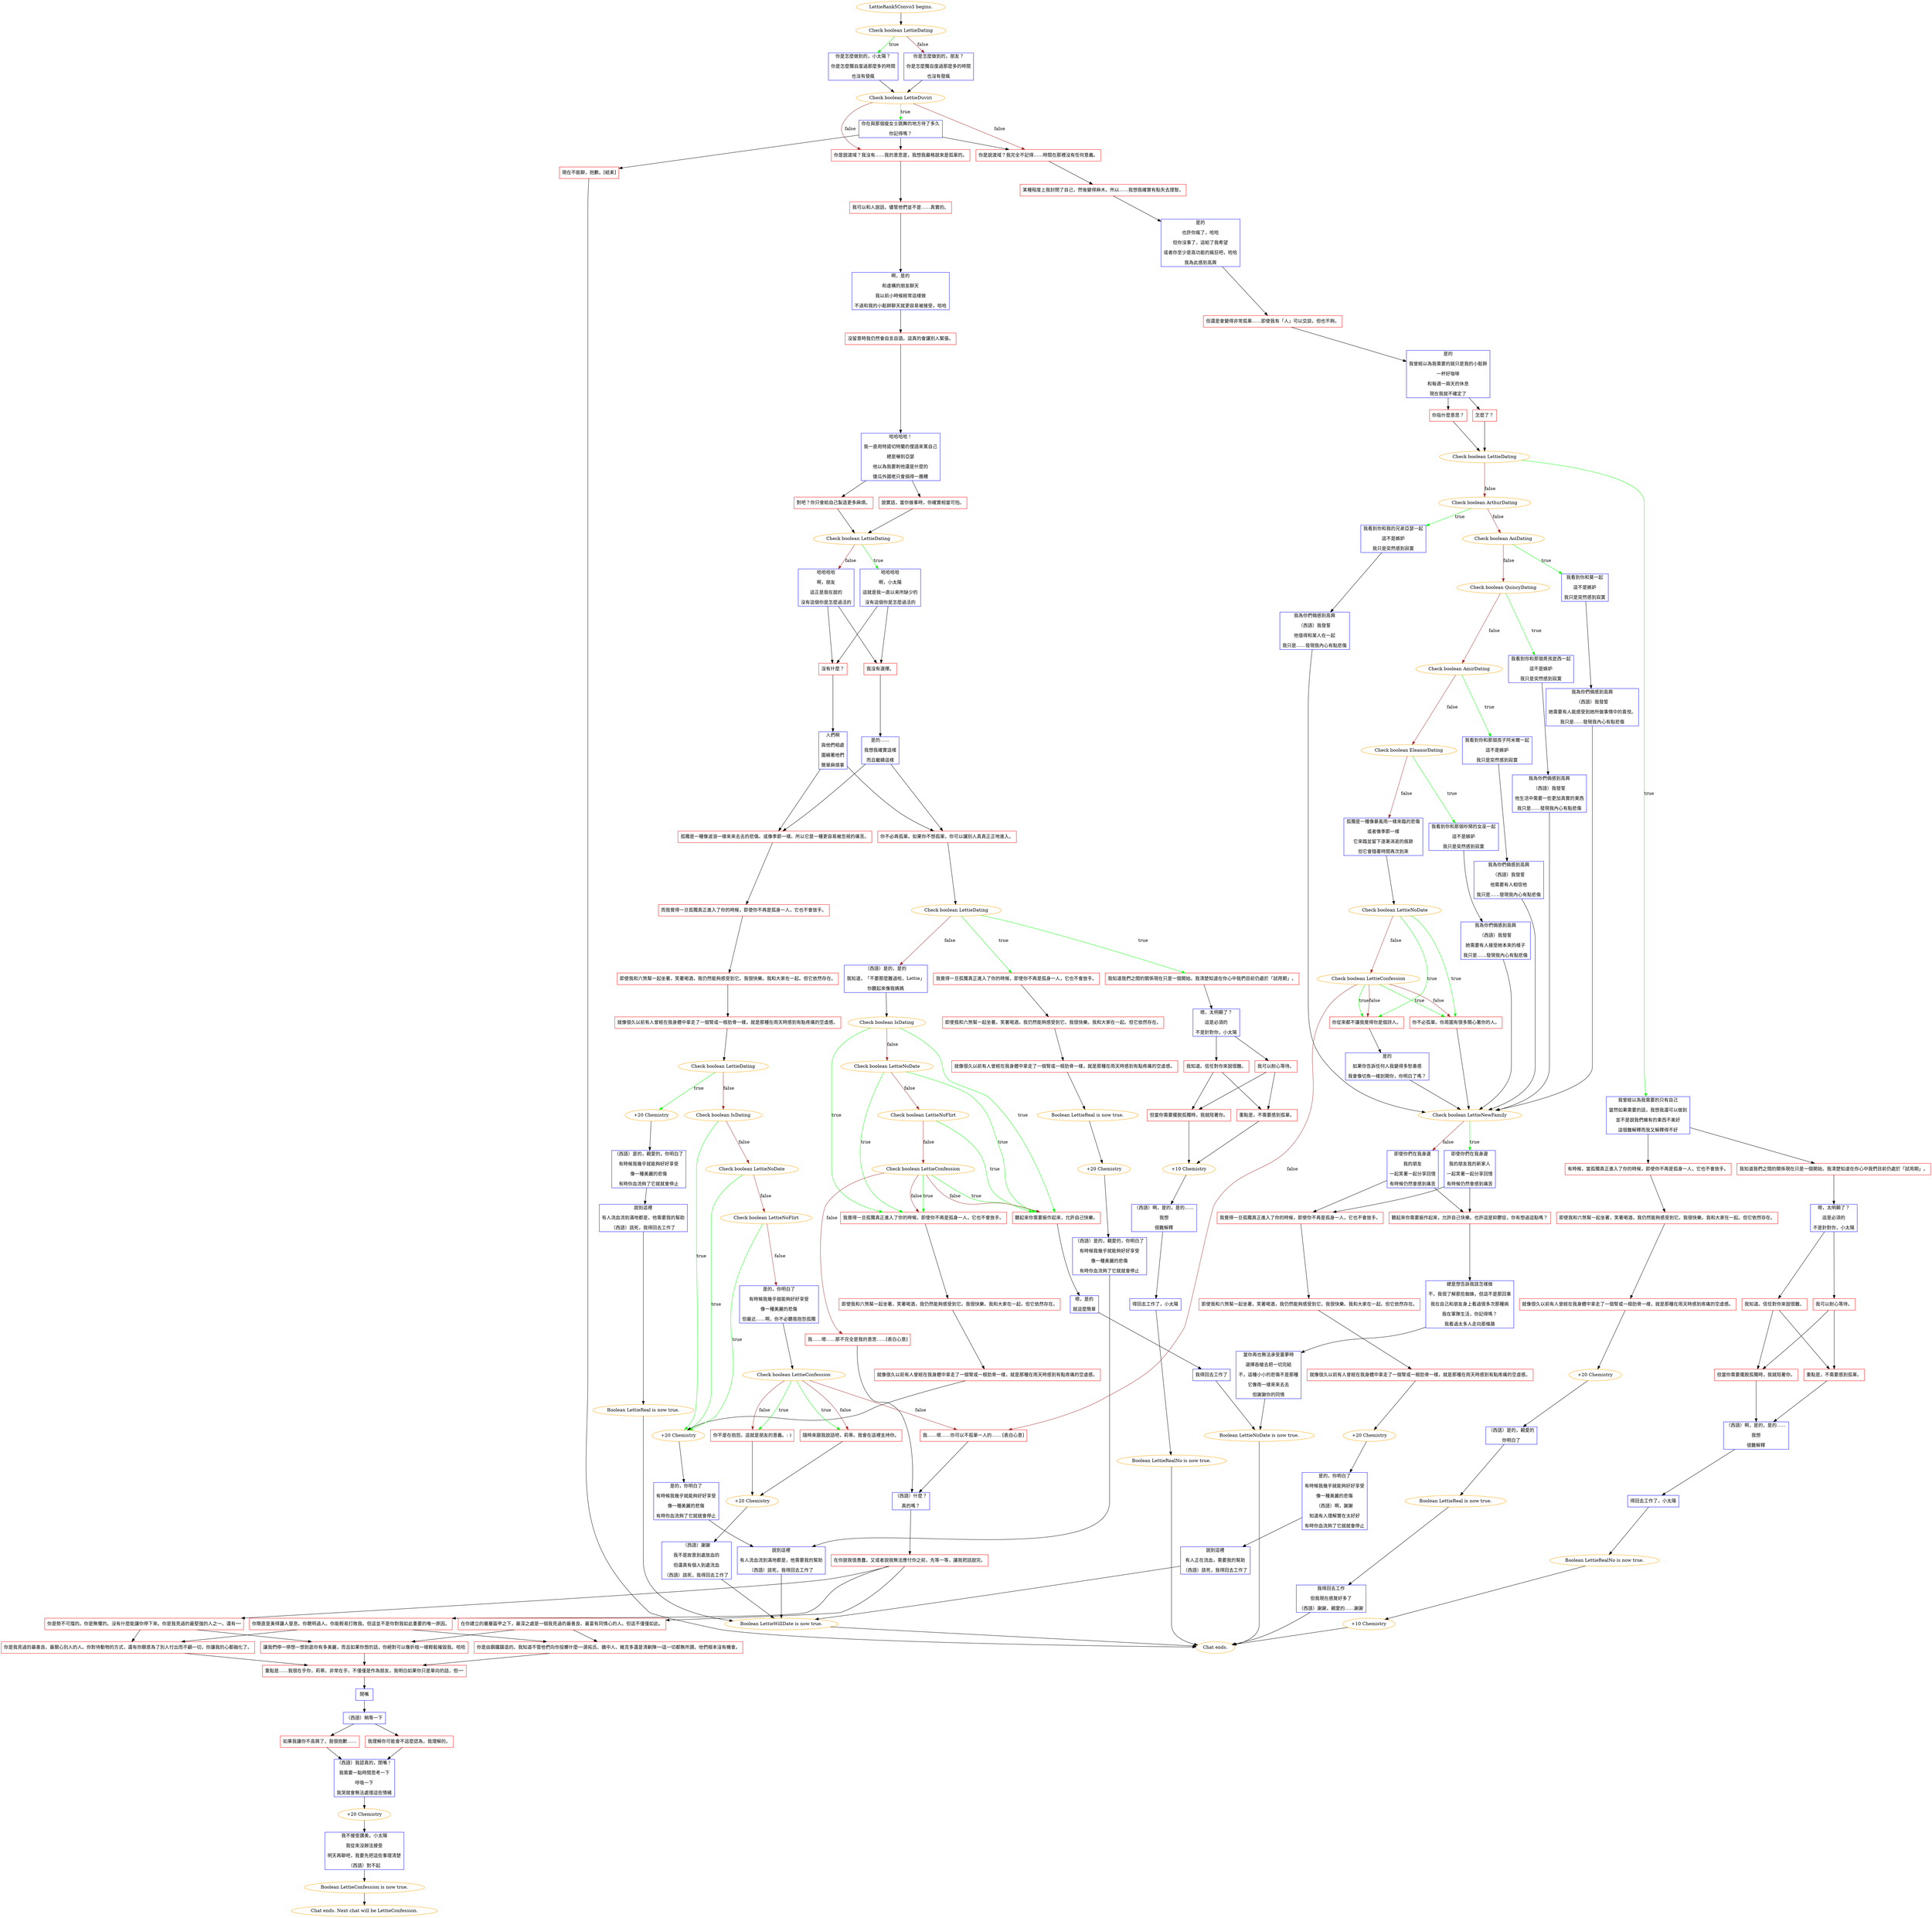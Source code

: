 digraph {
	"LettieRank5Convo3 begins." [color=orange];
		"LettieRank5Convo3 begins." -> j3431786115;
	j3431786115 [label="Check boolean LettieDating",color=orange];
		j3431786115 -> j1322655902 [label=true,color=green];
		j3431786115 -> j1572495465 [label=false,color=brown];
	j1322655902 [label="你是怎麼做到的，小太陽？
你是怎麼獨自度過那麼多的時間
也沒有發瘋",shape=box,color=blue];
		j1322655902 -> j1513894469;
	j1572495465 [label="你是怎麼做到的，朋友？
你是怎麼獨自度過那麼多的時間
也沒有發瘋",shape=box,color=blue];
		j1572495465 -> j1513894469;
	j1513894469 [label="Check boolean LettieDuviri",color=orange];
		j1513894469 -> j3747003648 [label=true,color=green];
		j1513894469 -> j1957408899 [label=false,color=brown];
		j1513894469 -> j1128147963 [label=false,color=brown];
	j3747003648 [label="你在與那個瘦女士跳舞的地方待了多久
你記得嗎？",shape=box,color=blue];
		j3747003648 -> j1957408899;
		j3747003648 -> j1128147963;
		j3747003648 -> j2011839989;
	j1957408899 [label="你是說渡域？我完全不記得……時間在那裡沒有任何意義。",shape=box,color=red];
		j1957408899 -> j3455824275;
	j1128147963 [label="你是說渡域？我沒有……我的意思是，我想我嚴格說來是孤單的。",shape=box,color=red];
		j1128147963 -> j243588501;
	j2011839989 [label="現在不能聊，抱歉。[結束]",shape=box,color=red];
		j2011839989 -> "Chat ends.";
	j3455824275 [label="某種程度上我封閉了自己，然後變得麻木。所以……我想我確實有點失去理智。",shape=box,color=red];
		j3455824275 -> j2809279846;
	j243588501 [label="我可以和人說話，儘管他們並不是……真實的。",shape=box,color=red];
		j243588501 -> j37165258;
	"Chat ends." [color=orange];
	j2809279846 [label="是的
也許你瘋了，哈哈
但你沒事了，這給了我希望
或者你至少是高功能的瘋狂吧，哈哈
我為此感到高興",shape=box,color=blue];
		j2809279846 -> j299223814;
	j37165258 [label="啊，是的
和虛構的朋友聊天
我以前小時候經常這樣做
不過和我的小鬆餅聊天就更容易被接受，哈哈",shape=box,color=blue];
		j37165258 -> j137600308;
	j299223814 [label="但還是會變得非常孤單……即使我有「人」可以交談，但也不夠。",shape=box,color=red];
		j299223814 -> j3524392611;
	j137600308 [label="沒留意時我仍然會自言自語。這真的會讓別人緊張。",shape=box,color=red];
		j137600308 -> j2814284630;
	j3524392611 [label="是的
我曾經以為我需要的就只是我的小鬆餅
一杯好咖啡
和每週一兩天的休息
現在我就不確定了",shape=box,color=blue];
		j3524392611 -> j644376942;
		j3524392611 -> j3634232197;
	j2814284630 [label="哈哈哈哈！
我一直用特諾切特蘭的俚語來罵自己
總是嚇到亞瑟
他以為我要刺他還是什麼的
傻瓜外國佬只會搞得一團糟",shape=box,color=blue];
		j2814284630 -> j1804886039;
		j2814284630 -> j4280960776;
	j644376942 [label="你指什麼意思？",shape=box,color=red];
		j644376942 -> j3706178351;
	j3634232197 [label="怎麼了？",shape=box,color=red];
		j3634232197 -> j3706178351;
	j1804886039 [label="說實話，當你做事時，你確實相當可怕。",shape=box,color=red];
		j1804886039 -> j2781908573;
	j4280960776 [label="對吧？你只會給自己製造更多麻煩。",shape=box,color=red];
		j4280960776 -> j2781908573;
	j3706178351 [label="Check boolean LettieDating",color=orange];
		j3706178351 -> j312335568 [label=true,color=green];
		j3706178351 -> j2058576540 [label=false,color=brown];
	j2781908573 [label="Check boolean LettieDating",color=orange];
		j2781908573 -> j1508209681 [label=true,color=green];
		j2781908573 -> j4149795450 [label=false,color=brown];
	j312335568 [label="我曾經以為我需要的只有自己
當然如果需要的話，我想我還可以做到
並不是說我們擁有的東西不美好
這很難解釋而我又解釋得不好",shape=box,color=blue];
		j312335568 -> j1973404462;
		j312335568 -> j3146504501;
	j2058576540 [label="Check boolean ArthurDating",color=orange];
		j2058576540 -> j1051934779 [label=true,color=green];
		j2058576540 -> j737259859 [label=false,color=brown];
	j1508209681 [label="哈哈哈哈
啊，小太陽
這就是我一直以來所缺少的
沒有這個你是怎麼過活的",shape=box,color=blue];
		j1508209681 -> j3795483834;
		j1508209681 -> j305643983;
	j4149795450 [label="哈哈哈哈
啊，朋友
這正是我在說的
沒有這個你是怎麼過活的",shape=box,color=blue];
		j4149795450 -> j3795483834;
		j4149795450 -> j305643983;
	j1973404462 [label="我知道我們之間的關係現在只是一個開始。我清楚知道在你心中我們目前仍處於「試用期」。",shape=box,color=red];
		j1973404462 -> j3845042734;
	j3146504501 [label="有時候，當孤獨真正進入了你的時候，即使你不再是孤身一人，它也不會放手。",shape=box,color=red];
		j3146504501 -> j358649874;
	j1051934779 [label="我看到你和我的兄弟亞瑟一起
這不是嫉妒
我只是突然感到寂寞",shape=box,color=blue];
		j1051934779 -> j1318420192;
	j737259859 [label="Check boolean AoiDating",color=orange];
		j737259859 -> j2672892906 [label=true,color=green];
		j737259859 -> j3783233695 [label=false,color=brown];
	j3795483834 [label="沒有什麼？",shape=box,color=red];
		j3795483834 -> j1783946566;
	j305643983 [label="我沒有選擇。",shape=box,color=red];
		j305643983 -> j563553678;
	j3845042734 [label="嗯，太明顯了？
這是必須的
不是針對你，小太陽",shape=box,color=blue];
		j3845042734 -> j2373221826;
		j3845042734 -> j541614613;
	j358649874 [label="即使我和六煞幫一起坐著，笑著喝酒，我仍然能夠感受到它。我很快樂。我和大家在一起。但它依然存在。",shape=box,color=red];
		j358649874 -> j3364220425;
	j1318420192 [label="我為你們倆感到高興
（西語）我發誓
他值得和某人在一起
我只是……發現我內心有點悲傷",shape=box,color=blue];
		j1318420192 -> j3973502553;
	j2672892906 [label="我看到你和葵一起
這不是嫉妒
我只是突然感到寂寞",shape=box,color=blue];
		j2672892906 -> j896209364;
	j3783233695 [label="Check boolean QuincyDating",color=orange];
		j3783233695 -> j1512926552 [label=true,color=green];
		j3783233695 -> j4017564867 [label=false,color=brown];
	j1783946566 [label="人們啊
與他們相處
圍繞著他們
簡單麻煩事",shape=box,color=blue];
		j1783946566 -> j2357561016;
		j1783946566 -> j1232523705;
	j563553678 [label="是的……
我想我確實這樣
而且繼續這樣",shape=box,color=blue];
		j563553678 -> j2357561016;
		j563553678 -> j1232523705;
	j2373221826 [label="我知道。信任對你來說很難。",shape=box,color=red];
		j2373221826 -> j3275678615;
		j2373221826 -> j2538769507;
	j541614613 [label="我可以耐心等待。",shape=box,color=red];
		j541614613 -> j3275678615;
		j541614613 -> j2538769507;
	j3364220425 [label="就像很久以前有人曾經在我身體中拿走了一個腎或一根肋骨一樣，就是那種在雨天時感到疼痛的空虛感。",shape=box,color=red];
		j3364220425 -> j1239665566;
	j3973502553 [label="Check boolean LettieNewFamily",color=orange];
		j3973502553 -> j2945936706 [label=true,color=green];
		j3973502553 -> j2775312925 [label=false,color=brown];
	j896209364 [label="我為你們倆感到高興
（西語）我發誓
她需要有人能感受到她所做事情中的喜悅。
我只是……發現我內心有點悲傷",shape=box,color=blue];
		j896209364 -> j3973502553;
	j1512926552 [label="我看到你和那個男孩崑西一起
這不是嫉妒
我只是突然感到寂寞",shape=box,color=blue];
		j1512926552 -> j2906367802;
	j4017564867 [label="Check boolean AmirDating",color=orange];
		j4017564867 -> j4248258716 [label=true,color=green];
		j4017564867 -> j3605870994 [label=false,color=brown];
	j2357561016 [label="孤獨是一種像波浪一樣來來去去的悲傷。或像季節一樣。所以它是一種更容易被忽視的痛苦。",shape=box,color=red];
		j2357561016 -> j3624757932;
	j1232523705 [label="你不必再孤單。如果你不想孤單，你可以讓別人真真正正地進入。",shape=box,color=red];
		j1232523705 -> j2887806631;
	j3275678615 [label="但當你需要擺脫孤獨時，我就陪著你。",shape=box,color=red];
		j3275678615 -> j2208538097;
	j2538769507 [label="重點是，不需要感到孤單。",shape=box,color=red];
		j2538769507 -> j2208538097;
	j1239665566 [label="+20 Chemistry",color=orange];
		j1239665566 -> j84932200;
	j2945936706 [label="即使你們在我身邊
我的朋友我的新家人
一起笑著一起分享回憶
有時候仍然會感到痛苦",shape=box,color=blue];
		j2945936706 -> j2011806131;
		j2945936706 -> j4204949087;
	j2775312925 [label="即使你們在我身邊
我的朋友
一起笑著一起分享回憶
有時候仍然會感到痛苦",shape=box,color=blue];
		j2775312925 -> j2011806131;
		j2775312925 -> j4204949087;
	j2906367802 [label="我為你們倆感到高興
（西語）我發誓
他生活中需要一些更加真實的東西
我只是……發現我內心有點悲傷",shape=box,color=blue];
		j2906367802 -> j3973502553;
	j4248258716 [label="我看到你和那個孩子阿米爾一起
這不是嫉妒
我只是突然感到寂寞",shape=box,color=blue];
		j4248258716 -> j256471408;
	j3605870994 [label="Check boolean EleanorDating",color=orange];
		j3605870994 -> j262262078 [label=true,color=green];
		j3605870994 -> j3221153420 [label=false,color=brown];
	j3624757932 [label="而我覺得一旦孤獨真正進入了你的時候，即使你不再是孤身一人，它也不會放手。",shape=box,color=red];
		j3624757932 -> j2516891673;
	j2887806631 [label="Check boolean LettieDating",color=orange];
		j2887806631 -> j3815486481 [label=true,color=green];
		j2887806631 -> j3106500757 [label=true,color=green];
		j2887806631 -> j1211301418 [label=false,color=brown];
	j2208538097 [label="（西語）啊，是的，是的……
我想
很難解釋",shape=box,color=blue];
		j2208538097 -> j1269315723;
	j84932200 [label="（西語）是的，親愛的
你明白了",shape=box,color=blue];
		j84932200 -> j1265688888;
	j2011806131 [label="我覺得一旦孤獨真正進入了你的時候，即使你不再是孤身一人，它也不會放手。",shape=box,color=red];
		j2011806131 -> j855313644;
	j4204949087 [label="聽起來你需要振作起來，允許自己快樂。也許這是抑鬱症，你有想過這點嗎？",shape=box,color=red];
		j4204949087 -> j548855355;
	j256471408 [label="我為你們倆感到高興
（西語）我發誓
他需要有人相信他
我只是……發現我內心有點悲傷",shape=box,color=blue];
		j256471408 -> j3973502553;
	j262262078 [label="我看到你和那個吵鬧的女巫一起
這不是嫉妒
我只是突然感到寂寞",shape=box,color=blue];
		j262262078 -> j792462676;
	j3221153420 [label="孤獨是一種像暴風雨一樣來臨的悲傷
或者像季節一樣
它來臨並留下逐漸消逝的痕跡
但它會隨著時間再次到來",shape=box,color=blue];
		j3221153420 -> j2778667326;
	j2516891673 [label="即使我和六煞幫一起坐著，笑著喝酒，我仍然能夠感受到它。我很快樂。我和大家在一起。但它依然存在。",shape=box,color=red];
		j2516891673 -> j641347160;
	j3815486481 [label="我知道我們之間的關係現在只是一個開始。我清楚知道在你心中我們目前仍處於「試用期」。",shape=box,color=red];
		j3815486481 -> j629022492;
	j3106500757 [label="我覺得一旦孤獨真正進入了你的時候，即使你不再是孤身一人，它也不會放手。",shape=box,color=red];
		j3106500757 -> j2863924489;
	j1211301418 [label="（西語）是的，是的
我知道，「不要那麼難過啦，Lettie」
你聽起來像我媽媽",shape=box,color=blue];
		j1211301418 -> j2867204249;
	j1269315723 [label="得回去工作了，小太陽",shape=box,color=blue];
		j1269315723 -> j1620244087;
	j1265688888 [label="Boolean LettieReal is now true.",color=orange];
		j1265688888 -> j329847993;
	j855313644 [label="即使我和六煞幫一起坐著，笑著喝酒，我仍然能夠感受到它。我很快樂。我和大家在一起。但它依然存在。",shape=box,color=red];
		j855313644 -> j648814350;
	j548855355 [label="總是想告訴我該怎樣做
不，我很了解那些蜘蛛，但這不是那回事
我在自己和朋友身上看過很多次那種病
我在軍隊生活，你記得嗎？
我看過太多人走向那條路",shape=box,color=blue];
		j548855355 -> j3309494986;
	j792462676 [label="我為你們倆感到高興
（西語）我發誓
她需要有人接受她本來的樣子
我只是……發現我內心有點悲傷",shape=box,color=blue];
		j792462676 -> j3973502553;
	j2778667326 [label="Check boolean LettieNoDate",color=orange];
		j2778667326 -> j3124161796 [label=true,color=green];
		j2778667326 -> j3512347445 [label=true,color=green];
		j2778667326 -> j2278430672 [label=false,color=brown];
	j641347160 [label="就像很久以前有人曾經在我身體中拿走了一個腎或一根肋骨一樣，就是那種在雨天時感到有點疼痛的空虛感。",shape=box,color=red];
		j641347160 -> j3752408098;
	j629022492 [label="嗯，太明顯了？
這是必須的
不是針對你，小太陽",shape=box,color=blue];
		j629022492 -> j3672623378;
		j629022492 -> j1148935736;
	j2863924489 [label="即使我和六煞幫一起坐著，笑著喝酒，我仍然能夠感受到它。我很快樂。我和大家在一起。但它依然存在。",shape=box,color=red];
		j2863924489 -> j4116727361;
	j2867204249 [label="Check boolean IsDating",color=orange];
		j2867204249 -> j1165056290 [label=true,color=green];
		j2867204249 -> j1120286211 [label=true,color=green];
		j2867204249 -> j2718353565 [label=false,color=brown];
	j1620244087 [label="Boolean LettieRealNo is now true.",color=orange];
		j1620244087 -> j1933300832;
	j329847993 [label="我得回去工作
但我現在感覺好多了
（西語）謝謝，親愛的……謝謝",shape=box,color=blue];
		j329847993 -> "Chat ends.";
	j648814350 [label="就像很久以前有人曾經在我身體中拿走了一個腎或一根肋骨一樣，就是那種在雨天時感到有點疼痛的空虛感。",shape=box,color=red];
		j648814350 -> j3167366413;
	j3309494986 [label="當你再也無法承受噩夢時
選擇吞槍去把一切完結
不，這種小小的悲傷不是那種
它像雨一樣來來去去
但謝謝你的同情",shape=box,color=blue];
		j3309494986 -> j2703113057;
	j3124161796 [label="你不必孤單。你周圍有很多關心著你的人。",shape=box,color=red];
		j3124161796 -> j3973502553;
	j3512347445 [label="你從來都不讓我覺得你是個詩人。",shape=box,color=red];
		j3512347445 -> j147077379;
	j2278430672 [label="Check boolean LettieConfession",color=orange];
		j2278430672 -> j3124161796 [label=true,color=green];
		j2278430672 -> j3512347445 [label=true,color=green];
		j2278430672 -> j3124161796 [label=false,color=brown];
		j2278430672 -> j3512347445 [label=false,color=brown];
		j2278430672 -> j2531215498 [label=false,color=brown];
	j3752408098 [label="Check boolean LettieDating",color=orange];
		j3752408098 -> j736185565 [label=true,color=green];
		j3752408098 -> j2246228205 [label=false,color=brown];
	j3672623378 [label="我知道。信任對你來說很難。",shape=box,color=red];
		j3672623378 -> j163165626;
		j3672623378 -> j2987513543;
	j1148935736 [label="我可以耐心等待。",shape=box,color=red];
		j1148935736 -> j163165626;
		j1148935736 -> j2987513543;
	j4116727361 [label="就像很久以前有人曾經在我身體中拿走了一個腎或一根肋骨一樣，就是那種在雨天時感到有點疼痛的空虛感。",shape=box,color=red];
		j4116727361 -> j2695740856;
	j1165056290 [label="聽起來你需要振作起來，允許自己快樂。",shape=box,color=red];
		j1165056290 -> j3997012166;
	j1120286211 [label="我覺得一旦孤獨真正進入了你的時候，即使你不再是孤身一人，它也不會放手。",shape=box,color=red];
		j1120286211 -> j3637884377;
	j2718353565 [label="Check boolean LettieNoDate",color=orange];
		j2718353565 -> j1165056290 [label=true,color=green];
		j2718353565 -> j1120286211 [label=true,color=green];
		j2718353565 -> j3116160337 [label=false,color=brown];
	j1933300832 [label="+10 Chemistry",color=orange];
		j1933300832 -> "Chat ends.";
	j3167366413 [label="+20 Chemistry",color=orange];
		j3167366413 -> j2014750874;
	j2703113057 [label="Boolean LettieNoDate is now true.",color=orange];
		j2703113057 -> "Chat ends.";
	j147077379 [label="是的
如果你告訴任何人我變得多愁善感
我會像切魚一樣剖開你，你明白了嗎？",shape=box,color=blue];
		j147077379 -> j3973502553;
	j2531215498 [label="我……嗯……你可以不孤單一人的…… [表白心意]",shape=box,color=red];
		j2531215498 -> j1091127604;
	j736185565 [label="+20 Chemistry",color=orange];
		j736185565 -> j2983151591;
	j2246228205 [label="Check boolean IsDating",color=orange];
		j2246228205 -> j3492155656 [label=true,color=green];
		j2246228205 -> j2281631822 [label=false,color=brown];
	j163165626 [label="但當你需要擺脫孤獨時，我就陪著你。",shape=box,color=red];
		j163165626 -> j2234520658;
	j2987513543 [label="重點是，不需要感到孤單。",shape=box,color=red];
		j2987513543 -> j2234520658;
	j2695740856 [label="Boolean LettieReal is now true.",color=orange];
		j2695740856 -> j1979649523;
	j3997012166 [label="嗯，是的
就這麼簡單",shape=box,color=blue];
		j3997012166 -> j2440791173;
	j3637884377 [label="即使我和六煞幫一起坐著，笑著喝酒，我仍然能夠感受到它。我很快樂。我和大家在一起。但它依然存在。",shape=box,color=red];
		j3637884377 -> j2725049425;
	j3116160337 [label="Check boolean LettieNoFlirt",color=orange];
		j3116160337 -> j1165056290 [label=true,color=green];
		j3116160337 -> j129282513 [label=false,color=brown];
	j2014750874 [label="是的，你明白了
有時候我幾乎就能夠好好享受
像一種美麗的悲傷
（西語）啊，謝謝
知道有人理解實在太好好
有時你血流夠了它就就會停止",shape=box,color=blue];
		j2014750874 -> j3893522403;
	j1091127604 [label="（西語）什麼？
真的嗎？",shape=box,color=blue];
		j1091127604 -> j2518236624;
	j2983151591 [label="（西語）是的，親愛的，你明白了
有時候我幾乎就能夠好好享受
像一種美麗的悲傷
有時你血流夠了它就就會停止",shape=box,color=blue];
		j2983151591 -> j318815839;
	j3492155656 [label="+20 Chemistry",color=orange];
		j3492155656 -> j3385700935;
	j2281631822 [label="Check boolean LettieNoDate",color=orange];
		j2281631822 -> j3492155656 [label=true,color=green];
		j2281631822 -> j3390040892 [label=false,color=brown];
	j2234520658 [label="+10 Chemistry",color=orange];
		j2234520658 -> j2130392012;
	j1979649523 [label="+20 Chemistry",color=orange];
		j1979649523 -> j3712675166;
	j2440791173 [label="我得回去工作了",shape=box,color=blue];
		j2440791173 -> j2703113057;
	j2725049425 [label="就像很久以前有人曾經在我身體中拿走了一個腎或一根肋骨一樣，就是那種在雨天時感到有點疼痛的空虛感。",shape=box,color=red];
		j2725049425 -> j3492155656;
	j129282513 [label="Check boolean LettieConfession",color=orange];
		j129282513 -> j1165056290 [label=true,color=green];
		j129282513 -> j1120286211 [label=true,color=green];
		j129282513 -> j1165056290 [label=false,color=brown];
		j129282513 -> j1120286211 [label=false,color=brown];
		j129282513 -> j3241359860 [label=false,color=brown];
	j3893522403 [label="說到這裡
有人正在流血，需要我的幫助
（西語）該死，我得回去工作了",shape=box,color=blue];
		j3893522403 -> j2129367046;
	j2518236624 [label="在你說我很愚蠢，又或者說我無法應付你之前，先等一等，讓我把話說完。",shape=box,color=red];
		j2518236624 -> j939118605;
		j2518236624 -> j399543367;
		j2518236624 -> j2198196311;
	j318815839 [label="說到這裡
有人流血流到滿地都是，他需要我的幫助
（西語）該死，我得回去工作了",shape=box,color=blue];
		j318815839 -> j2414187082;
	j3385700935 [label="是的，你明白了
有時候我幾乎就能夠好好享受
像一種美麗的悲傷
有時你血流夠了它就就會停止",shape=box,color=blue];
		j3385700935 -> j1007479510;
	j3390040892 [label="Check boolean LettieNoFlirt",color=orange];
		j3390040892 -> j3492155656 [label=true,color=green];
		j3390040892 -> j280732411 [label=false,color=brown];
	j2130392012 [label="（西語）啊，是的，是的……
我想
很難解釋",shape=box,color=blue];
		j2130392012 -> j3545640035;
	j3712675166 [label="（西語）是的，親愛的，你明白了
有時候我幾乎就能夠好好享受
像一種美麗的悲傷
有時你血流夠了它就就會停止",shape=box,color=blue];
		j3712675166 -> j1007479510;
	j3241359860 [label="我……嗯……那不完全是我的意思……[表白心意]",shape=box,color=red];
		j3241359860 -> j1091127604;
	j2129367046 [label="Boolean LettieWillDate is now true.",color=orange];
		j2129367046 -> "Chat ends.";
	j939118605 [label="你簡直是美得讓人窒息。你聰明過人。你能輕易打敗我。但這並不是你對我如此重要的唯一原因。",shape=box,color=red];
		j939118605 -> j3732129603;
		j939118605 -> j2967737878;
	j399543367 [label="在你建立的層層盔甲之下，最深之處是一個我見過的最善良、最富有同情心的人。但這不僅僅如此。",shape=box,color=red];
		j399543367 -> j344170577;
		j399543367 -> j2967737878;
	j2198196311 [label="你是勢不可擋的。你是無懼的。沒有什麼能讓你停下來。你是我見過的最堅強的人之一。還有──",shape=box,color=red];
		j2198196311 -> j344170577;
		j2198196311 -> j3732129603;
	j2414187082 [label="Boolean LettieReal is now true.",color=orange];
		j2414187082 -> j2129367046;
	j1007479510 [label="說到這裡
有人流血流到滿地都是，他需要我的幫助
（西語）該死，我得回去工作了",shape=box,color=blue];
		j1007479510 -> j2129367046;
	j280732411 [label="是的，你明白了
有時候我幾乎就能夠好好享受
像一種美麗的悲傷
但最近……啊，你不必聽我抱怨孤獨",shape=box,color=blue];
		j280732411 -> j742488399;
	j3545640035 [label="得回去工作了，小太陽",shape=box,color=blue];
		j3545640035 -> j1195005912;
	j3732129603 [label="你是我見過的最善良、最關心別人的人。你對待動物的方式，還有你願意為了別人付出而不顧一切，你讓我的心都融化了。",shape=box,color=red];
		j3732129603 -> j373932644;
	j2967737878 [label="你是由鋼鐵鑄造的。我知道不管他們向你投擲什麼──源拓氏、牆中人、維克多還是清剿隊──這一切都無所謂。他們根本沒有機會。",shape=box,color=red];
		j2967737878 -> j373932644;
	j344170577 [label="讓我們停一停想一想到底你有多美麗，而且如果你想的話，你絕對可以像折枝一樣輕鬆摧毀我。哈哈",shape=box,color=red];
		j344170577 -> j373932644;
	j742488399 [label="Check boolean LettieConfession",color=orange];
		j742488399 -> j2227365634 [label=true,color=green];
		j742488399 -> j2794762561 [label=true,color=green];
		j742488399 -> j2227365634 [label=false,color=brown];
		j742488399 -> j2794762561 [label=false,color=brown];
		j742488399 -> j2531215498 [label=false,color=brown];
	j1195005912 [label="Boolean LettieRealNo is now true.",color=orange];
		j1195005912 -> "Chat ends.";
	j373932644 [label="重點是……我很在乎你，莉蒂。非常在乎。不僅僅是作為朋友，我明白如果你只是單向的話，但──",shape=box,color=red];
		j373932644 -> j1364122055;
	j2227365634 [label="隨時來跟我說話吧，莉蒂。我會在這裡支持你。",shape=box,color=red];
		j2227365634 -> j4149827374;
	j2794762561 [label="你不是在抱怨。這就是朋友的意義。: )",shape=box,color=red];
		j2794762561 -> j4149827374;
	j1364122055 [label="閉嘴",shape=box,color=blue];
		j1364122055 -> j1357438281;
	j4149827374 [label="+20 Chemistry",color=orange];
		j4149827374 -> j1232404174;
	j1357438281 [label="（西語）稍等一下",shape=box,color=blue];
		j1357438281 -> j864486044;
		j1357438281 -> j826595389;
	j1232404174 [label="（西語）謝謝
我不是故意到處放血的
但還真有個人到處流血
（西語）該死，我得回去工作了",shape=box,color=blue];
		j1232404174 -> j2129367046;
	j864486044 [label="如果我讓你不高興了，我很抱歉……",shape=box,color=red];
		j864486044 -> j3343976379;
	j826595389 [label="我理解你可能會不這麼認為，我理解的。",shape=box,color=red];
		j826595389 -> j3343976379;
	j3343976379 [label="（西語）我認真的，閉嘴！
我需要一點時間思考一下
呼吸一下
我哭就會無法處理這些情緒",shape=box,color=blue];
		j3343976379 -> j2408257045;
	j2408257045 [label="+20 Chemistry",color=orange];
		j2408257045 -> j2303718240;
	j2303718240 [label="我不接受讚美，小太陽
我從來沒辦法接受
明天再聊吧，我要先把這些事理清楚
（西語）對不起",shape=box,color=blue];
		j2303718240 -> j2564553015;
	j2564553015 [label="Boolean LettieConfession is now true.",color=orange];
		j2564553015 -> "Chat ends. Next chat will be LettieConfession.";
	"Chat ends. Next chat will be LettieConfession." [color=orange];
}